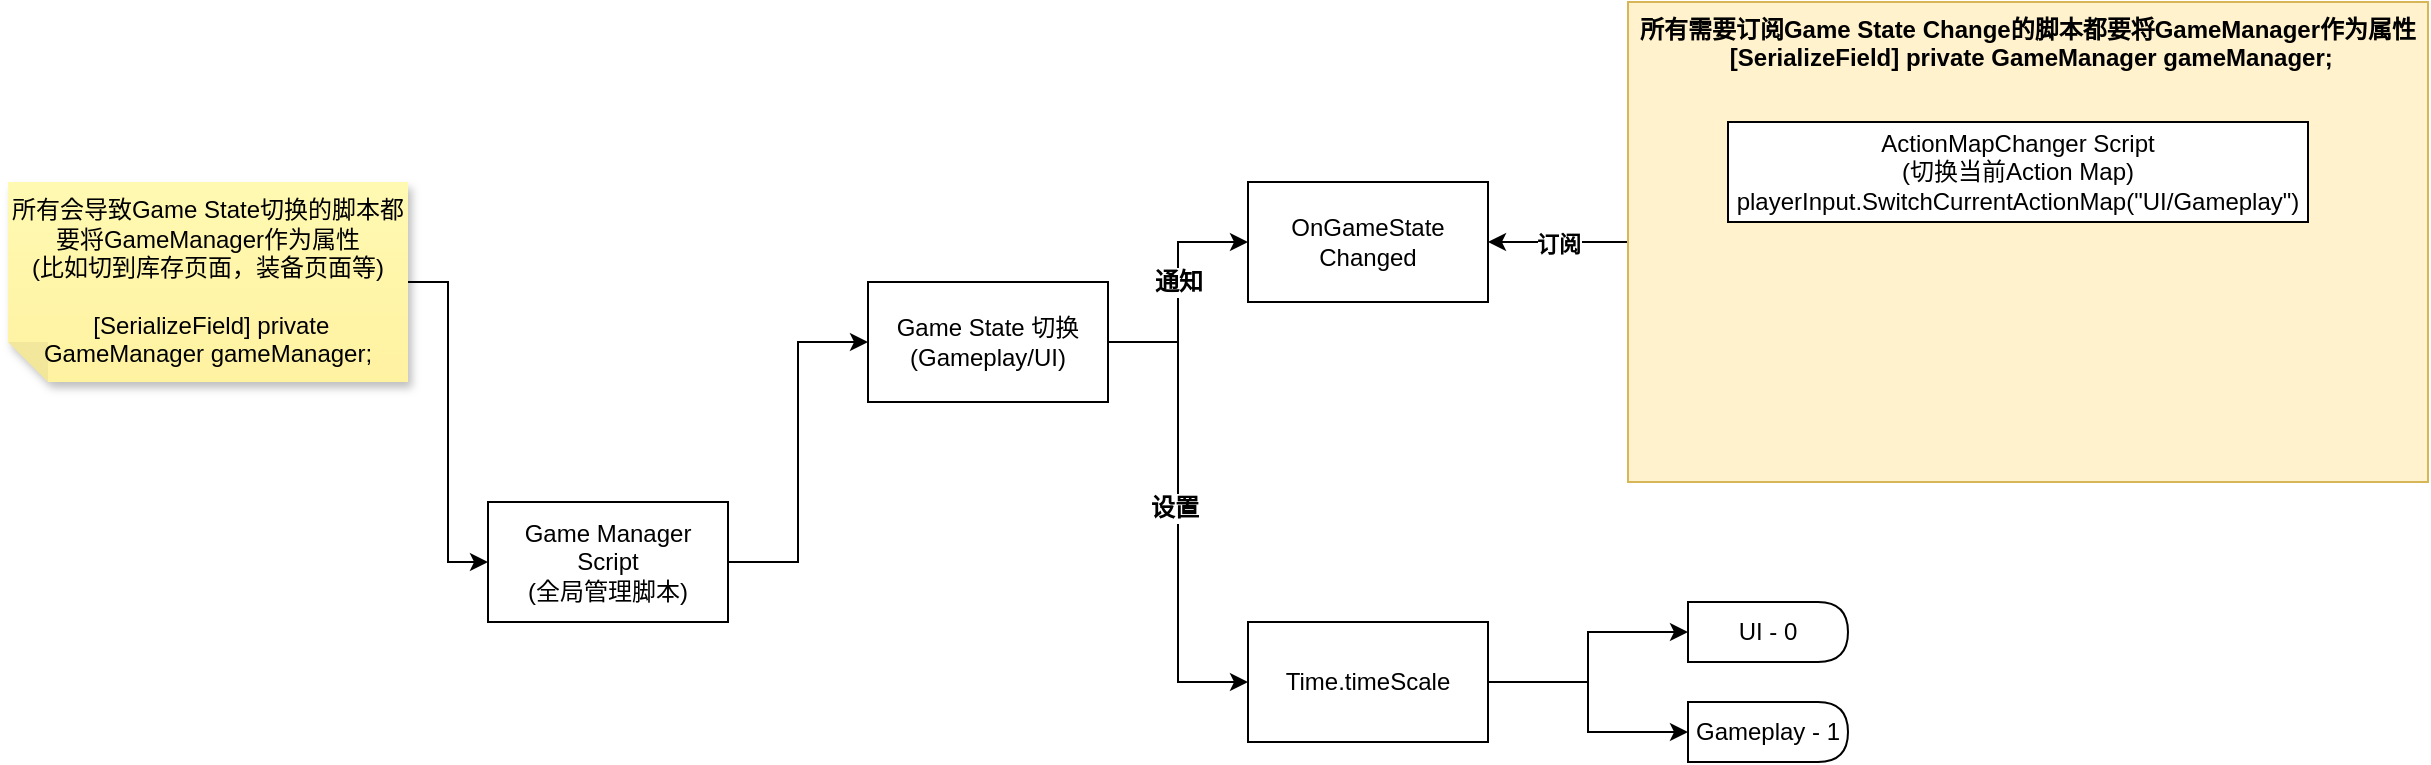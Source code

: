 <mxfile version="24.2.5" type="device">
  <diagram name="第 1 页" id="KIei5gy9RZfvalO3lB5-">
    <mxGraphModel dx="2261" dy="836" grid="1" gridSize="10" guides="1" tooltips="1" connect="1" arrows="1" fold="1" page="1" pageScale="1" pageWidth="827" pageHeight="1169" math="0" shadow="0">
      <root>
        <mxCell id="0" />
        <mxCell id="1" parent="0" />
        <mxCell id="6tGR6iu4hlNIWzZidaEZ-26" style="edgeStyle=orthogonalEdgeStyle;rounded=0;orthogonalLoop=1;jettySize=auto;html=1;entryX=1;entryY=0.5;entryDx=0;entryDy=0;" edge="1" parent="1" source="6tGR6iu4hlNIWzZidaEZ-22" target="6tGR6iu4hlNIWzZidaEZ-1">
          <mxGeometry relative="1" as="geometry" />
        </mxCell>
        <mxCell id="6tGR6iu4hlNIWzZidaEZ-27" value="订阅" style="edgeLabel;html=1;align=center;verticalAlign=middle;resizable=0;points=[];fontStyle=1" vertex="1" connectable="0" parent="6tGR6iu4hlNIWzZidaEZ-26">
          <mxGeometry x="0.021" y="1" relative="1" as="geometry">
            <mxPoint as="offset" />
          </mxGeometry>
        </mxCell>
        <mxCell id="6tGR6iu4hlNIWzZidaEZ-22" value="所有需要订阅Game State Change的脚本都要将GameManager作为属性&lt;div&gt;&amp;nbsp;[SerializeField] private GameManager gameManager;&lt;/div&gt;" style="whiteSpace=wrap;html=1;verticalAlign=top;fontStyle=1;fillColor=#fff2cc;strokeColor=#d6b656;" vertex="1" parent="1">
          <mxGeometry x="590" y="130" width="400" height="240" as="geometry" />
        </mxCell>
        <mxCell id="6tGR6iu4hlNIWzZidaEZ-1" value="OnGameState&lt;div&gt;Changed&lt;/div&gt;" style="rounded=0;whiteSpace=wrap;html=1;" vertex="1" parent="1">
          <mxGeometry x="400" y="220" width="120" height="60" as="geometry" />
        </mxCell>
        <mxCell id="6tGR6iu4hlNIWzZidaEZ-2" style="edgeStyle=orthogonalEdgeStyle;rounded=0;orthogonalLoop=1;jettySize=auto;html=1;exitX=1;exitY=0.5;exitDx=0;exitDy=0;entryX=0;entryY=0.5;entryDx=0;entryDy=0;" edge="1" parent="1" source="6tGR6iu4hlNIWzZidaEZ-3" target="6tGR6iu4hlNIWzZidaEZ-8">
          <mxGeometry relative="1" as="geometry" />
        </mxCell>
        <mxCell id="6tGR6iu4hlNIWzZidaEZ-3" value="Game Manager&lt;div&gt;Script&lt;/div&gt;&lt;div&gt;(全局管理脚本)&lt;/div&gt;" style="rounded=0;whiteSpace=wrap;html=1;" vertex="1" parent="1">
          <mxGeometry x="20" y="380" width="120" height="60" as="geometry" />
        </mxCell>
        <mxCell id="6tGR6iu4hlNIWzZidaEZ-4" style="edgeStyle=orthogonalEdgeStyle;rounded=0;orthogonalLoop=1;jettySize=auto;html=1;entryX=0;entryY=0.5;entryDx=0;entryDy=0;" edge="1" parent="1" source="6tGR6iu4hlNIWzZidaEZ-8" target="6tGR6iu4hlNIWzZidaEZ-1">
          <mxGeometry relative="1" as="geometry" />
        </mxCell>
        <mxCell id="6tGR6iu4hlNIWzZidaEZ-5" value="通知" style="edgeLabel;html=1;align=center;verticalAlign=middle;resizable=0;points=[];fontStyle=1;fontSize=12;" vertex="1" connectable="0" parent="6tGR6iu4hlNIWzZidaEZ-4">
          <mxGeometry x="0.093" relative="1" as="geometry">
            <mxPoint as="offset" />
          </mxGeometry>
        </mxCell>
        <mxCell id="6tGR6iu4hlNIWzZidaEZ-6" style="edgeStyle=orthogonalEdgeStyle;rounded=0;orthogonalLoop=1;jettySize=auto;html=1;entryX=0;entryY=0.5;entryDx=0;entryDy=0;" edge="1" parent="1" source="6tGR6iu4hlNIWzZidaEZ-8" target="6tGR6iu4hlNIWzZidaEZ-14">
          <mxGeometry relative="1" as="geometry" />
        </mxCell>
        <mxCell id="6tGR6iu4hlNIWzZidaEZ-7" value="设置" style="edgeLabel;html=1;align=center;verticalAlign=middle;resizable=0;points=[];fontStyle=1;fontSize=12;" vertex="1" connectable="0" parent="6tGR6iu4hlNIWzZidaEZ-6">
          <mxGeometry x="-0.021" y="-2" relative="1" as="geometry">
            <mxPoint as="offset" />
          </mxGeometry>
        </mxCell>
        <mxCell id="6tGR6iu4hlNIWzZidaEZ-8" value="Game State 切换&lt;div&gt;(Gameplay/UI)&lt;/div&gt;" style="rounded=0;whiteSpace=wrap;html=1;" vertex="1" parent="1">
          <mxGeometry x="210" y="270" width="120" height="60" as="geometry" />
        </mxCell>
        <mxCell id="6tGR6iu4hlNIWzZidaEZ-11" value="ActionMapChanger&amp;nbsp;&lt;span style=&quot;background-color: initial;&quot;&gt;Script&lt;/span&gt;&lt;div&gt;(切换当前Action Map)&lt;/div&gt;&lt;div&gt;playerInput.SwitchCurrentActionMap(&quot;UI/Gameplay&quot;)&lt;br&gt;&lt;/div&gt;" style="rounded=0;whiteSpace=wrap;html=1;" vertex="1" parent="1">
          <mxGeometry x="640" y="190" width="290" height="50" as="geometry" />
        </mxCell>
        <mxCell id="6tGR6iu4hlNIWzZidaEZ-12" style="edgeStyle=orthogonalEdgeStyle;rounded=0;orthogonalLoop=1;jettySize=auto;html=1;exitX=1;exitY=0.5;exitDx=0;exitDy=0;" edge="1" parent="1" source="6tGR6iu4hlNIWzZidaEZ-14" target="6tGR6iu4hlNIWzZidaEZ-15">
          <mxGeometry relative="1" as="geometry" />
        </mxCell>
        <mxCell id="6tGR6iu4hlNIWzZidaEZ-13" style="edgeStyle=orthogonalEdgeStyle;rounded=0;orthogonalLoop=1;jettySize=auto;html=1;entryX=0;entryY=0.5;entryDx=0;entryDy=0;" edge="1" parent="1" source="6tGR6iu4hlNIWzZidaEZ-14" target="6tGR6iu4hlNIWzZidaEZ-16">
          <mxGeometry relative="1" as="geometry" />
        </mxCell>
        <mxCell id="6tGR6iu4hlNIWzZidaEZ-14" value="Time.timeScale" style="rounded=0;whiteSpace=wrap;html=1;" vertex="1" parent="1">
          <mxGeometry x="400" y="440" width="120" height="60" as="geometry" />
        </mxCell>
        <mxCell id="6tGR6iu4hlNIWzZidaEZ-15" value="UI - 0" style="shape=delay;whiteSpace=wrap;html=1;" vertex="1" parent="1">
          <mxGeometry x="620" y="430" width="80" height="30" as="geometry" />
        </mxCell>
        <mxCell id="6tGR6iu4hlNIWzZidaEZ-16" value="Gameplay - 1" style="shape=delay;whiteSpace=wrap;html=1;" vertex="1" parent="1">
          <mxGeometry x="620" y="480" width="80" height="30" as="geometry" />
        </mxCell>
        <mxCell id="6tGR6iu4hlNIWzZidaEZ-19" style="edgeStyle=orthogonalEdgeStyle;rounded=0;orthogonalLoop=1;jettySize=auto;html=1;entryX=0;entryY=0.5;entryDx=0;entryDy=0;" edge="1" parent="1" source="6tGR6iu4hlNIWzZidaEZ-20" target="6tGR6iu4hlNIWzZidaEZ-3">
          <mxGeometry relative="1" as="geometry" />
        </mxCell>
        <mxCell id="6tGR6iu4hlNIWzZidaEZ-20" value="所有会导致Game State切换的脚本都要将GameManager作为属性&lt;div&gt;(比如切到库存页面，装备页面等)&lt;/div&gt;&lt;div&gt;&lt;br&gt;&lt;/div&gt;&lt;div&gt;&amp;nbsp;[SerializeField] private GameManager gameManager;&lt;br&gt;&lt;/div&gt;" style="shape=note;whiteSpace=wrap;html=1;backgroundOutline=1;fontColor=#000000;darkOpacity=0.05;fillColor=#FFF9B2;strokeColor=none;fillStyle=solid;direction=west;gradientDirection=north;gradientColor=#FFF2A1;shadow=1;size=20;pointerEvents=1;" vertex="1" parent="1">
          <mxGeometry x="-220" y="220" width="200" height="100" as="geometry" />
        </mxCell>
      </root>
    </mxGraphModel>
  </diagram>
</mxfile>
